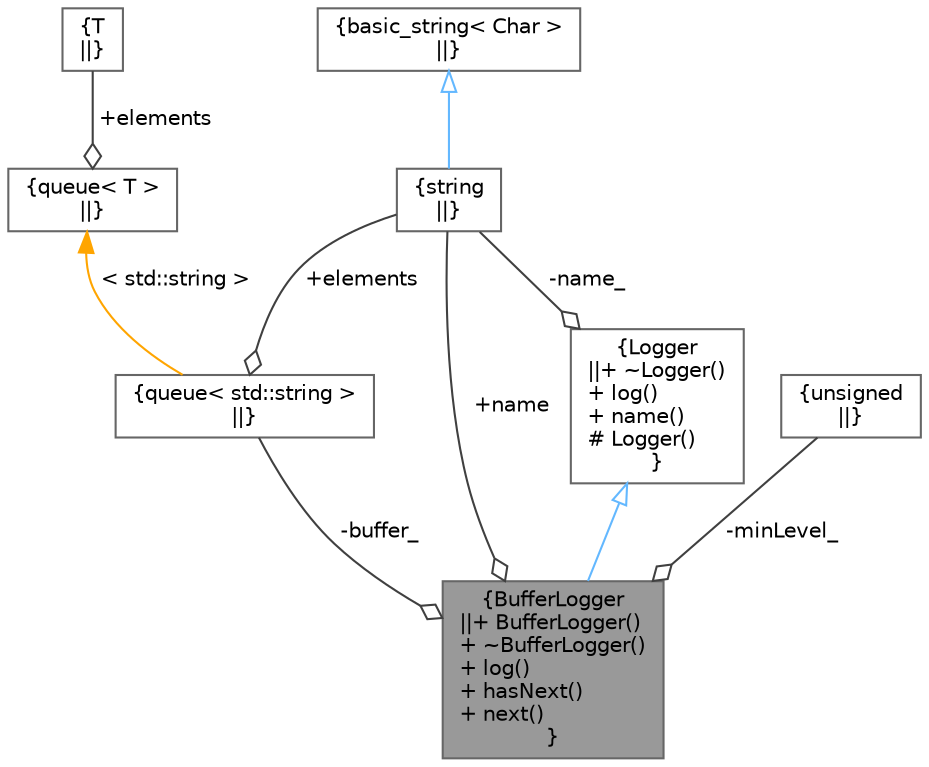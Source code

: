 digraph "BufferLogger"
{
 // INTERACTIVE_SVG=YES
 // LATEX_PDF_SIZE
  bgcolor="transparent";
  edge [fontname=Helvetica,fontsize=10,labelfontname=Helvetica,labelfontsize=10];
  node [fontname=Helvetica,fontsize=10,shape=box,height=0.2,width=0.4];
  Node1 [label="{BufferLogger\n||+ BufferLogger()\l+ ~BufferLogger()\l+ log()\l+ hasNext()\l+ next()\l}",height=0.2,width=0.4,color="gray40", fillcolor="grey60", style="filled", fontcolor="black",tooltip="BufferLogger."];
  Node2 -> Node1 [dir="back",color="steelblue1",style="solid",arrowtail="onormal"];
  Node2 [label="{Logger\n||+ ~Logger()\l+ log()\l+ name()\l# Logger()\l}",height=0.2,width=0.4,color="gray40", fillcolor="white", style="filled",URL="$classore_1_1data_1_1_logger.html",tooltip="The Base Custom Log Handler class."];
  Node3 -> Node2 [color="grey25",style="solid",label=" -name_" ,arrowhead="odiamond"];
  Node3 [label="{string\n||}",height=0.2,width=0.4,color="gray40", fillcolor="white", style="filled",tooltip=" "];
  Node4 -> Node3 [dir="back",color="steelblue1",style="solid",arrowtail="onormal"];
  Node4 [label="{basic_string\< Char \>\n||}",height=0.2,width=0.4,color="gray40", fillcolor="white", style="filled",tooltip=" "];
  Node3 -> Node1 [color="grey25",style="solid",label=" +name" ,arrowhead="odiamond"];
  Node5 -> Node1 [color="grey25",style="solid",label=" -buffer_" ,arrowhead="odiamond"];
  Node5 [label="{queue\< std::string \>\n||}",height=0.2,width=0.4,color="gray40", fillcolor="white", style="filled",tooltip=" "];
  Node3 -> Node5 [color="grey25",style="solid",label=" +elements" ,arrowhead="odiamond"];
  Node6 -> Node5 [dir="back",color="orange",style="solid",label=" \< std::string \>" ];
  Node6 [label="{queue\< T \>\n||}",height=0.2,width=0.4,color="gray40", fillcolor="white", style="filled",tooltip=" "];
  Node7 -> Node6 [color="grey25",style="solid",label=" +elements" ,arrowhead="odiamond"];
  Node7 [label="{T\n||}",height=0.2,width=0.4,color="gray40", fillcolor="white", style="filled",tooltip=" "];
  Node8 -> Node1 [color="grey25",style="solid",label=" -minLevel_" ,arrowhead="odiamond"];
  Node8 [label="{unsigned\n||}",height=0.2,width=0.4,color="gray40", fillcolor="white", style="filled",tooltip=" "];
}
